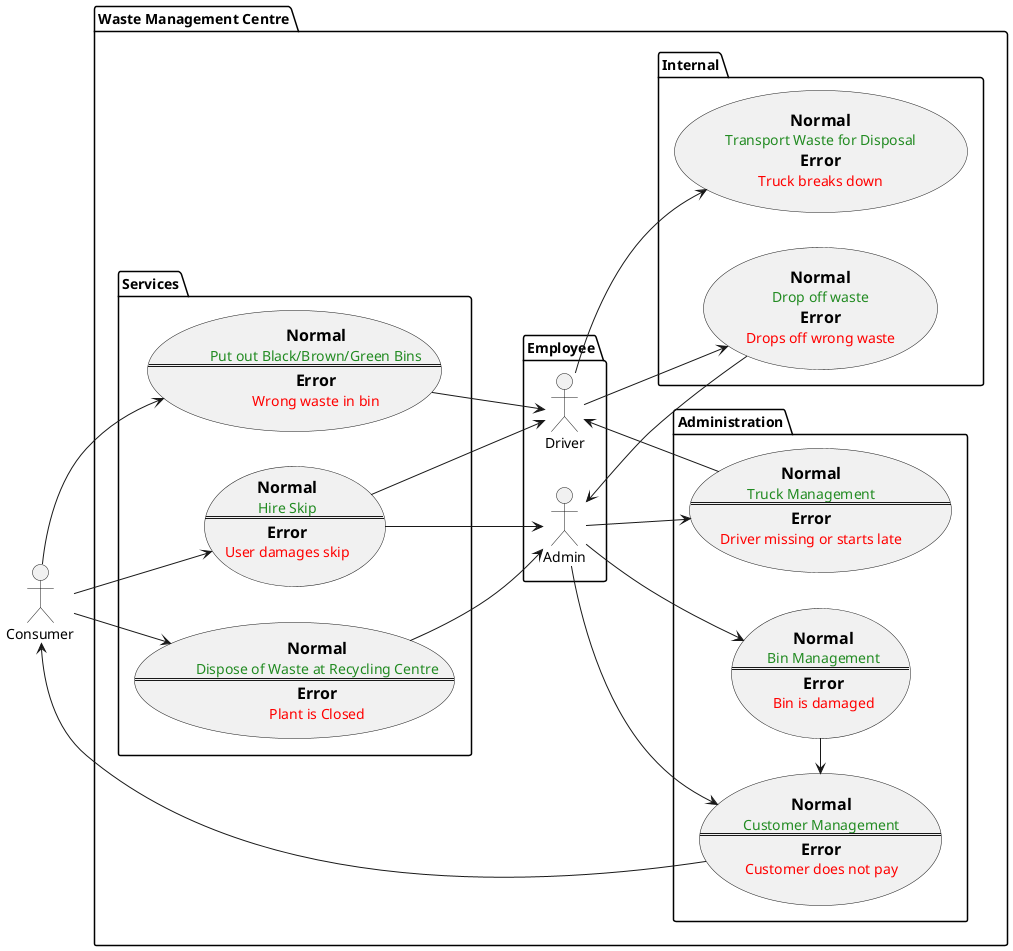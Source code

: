 @startuml Waste Management Company

left to right direction
actor Consumer as c

package "Waste Management Centre" {
	package Employee {
		actor Driver as d
		actor Admin as a
	}

	package Services {
		usecase centre as "
				== Normal
				<color:#228B22>Dispose of Waste at Recycling Centre
				==
				== Error
				<color:#FF0000>Plant is Closed"
		
		usecase bins as "
				== Normal
				<color:#228B22>Put out Black/Brown/Green Bins
				==
				== Error
				<color:#FF0000>Wrong waste in bin"
		
		usecase skip as "
				== Normal
				<color:#228B22>Hire Skip
				==
				== Error
				<color:#FF0000>User damages skip"
	}

	package Internal {
		usecase transport as "
				== Normal
				<color:#228B22>Transport Waste for Disposal
				== Error
				<color:#FF0000>Truck breaks down"

		usecase dropoff as "
				== Normal
				<color:#228B22>Drop off waste
				== Error
				<color:#FF0000>Drops off wrong waste"
	}

	package Administration {

		usecase truckmanage as "
				== Normal
				<color:#228B22>Truck Management
				==
				== Error
				<color:#FF0000>Driver missing or starts late"

		usecase customermanage as "
				== Normal
				<color:#228B22>Customer Management
				==
				== Error
				<color:#FF0000>Customer does not pay"

		usecase binmanage as "
				== Normal
				<color:#228B22>Bin Management
				==
				== Error
				<color:#FF0000>Bin is damaged"
	}
}

c --> centre
c --> bins
c --> skip

bins --> d
skip --> d

d --> transport
d --> dropoff

dropoff --> a

a --> truckmanage
a --> customermanage
a --> binmanage

customermanage -> c
truckmanage -> d
binmanage -> customermanage

centre --> a
skip --> a


@enduml
